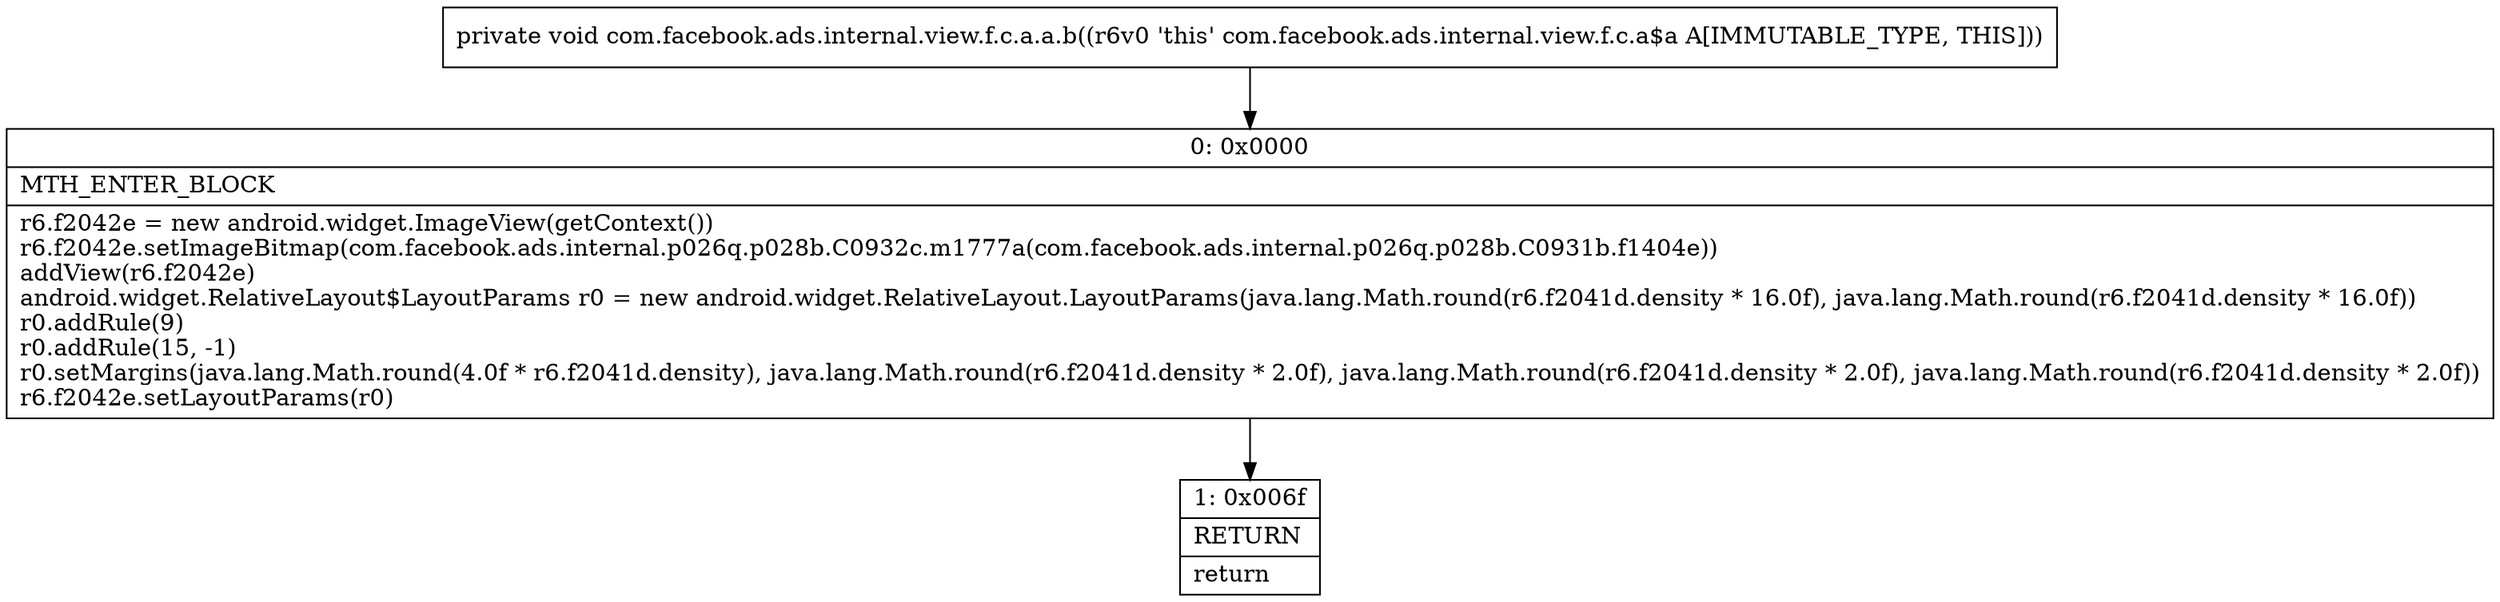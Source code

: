 digraph "CFG forcom.facebook.ads.internal.view.f.c.a.a.b()V" {
Node_0 [shape=record,label="{0\:\ 0x0000|MTH_ENTER_BLOCK\l|r6.f2042e = new android.widget.ImageView(getContext())\lr6.f2042e.setImageBitmap(com.facebook.ads.internal.p026q.p028b.C0932c.m1777a(com.facebook.ads.internal.p026q.p028b.C0931b.f1404e))\laddView(r6.f2042e)\landroid.widget.RelativeLayout$LayoutParams r0 = new android.widget.RelativeLayout.LayoutParams(java.lang.Math.round(r6.f2041d.density * 16.0f), java.lang.Math.round(r6.f2041d.density * 16.0f))\lr0.addRule(9)\lr0.addRule(15, \-1)\lr0.setMargins(java.lang.Math.round(4.0f * r6.f2041d.density), java.lang.Math.round(r6.f2041d.density * 2.0f), java.lang.Math.round(r6.f2041d.density * 2.0f), java.lang.Math.round(r6.f2041d.density * 2.0f))\lr6.f2042e.setLayoutParams(r0)\l}"];
Node_1 [shape=record,label="{1\:\ 0x006f|RETURN\l|return\l}"];
MethodNode[shape=record,label="{private void com.facebook.ads.internal.view.f.c.a.a.b((r6v0 'this' com.facebook.ads.internal.view.f.c.a$a A[IMMUTABLE_TYPE, THIS])) }"];
MethodNode -> Node_0;
Node_0 -> Node_1;
}

